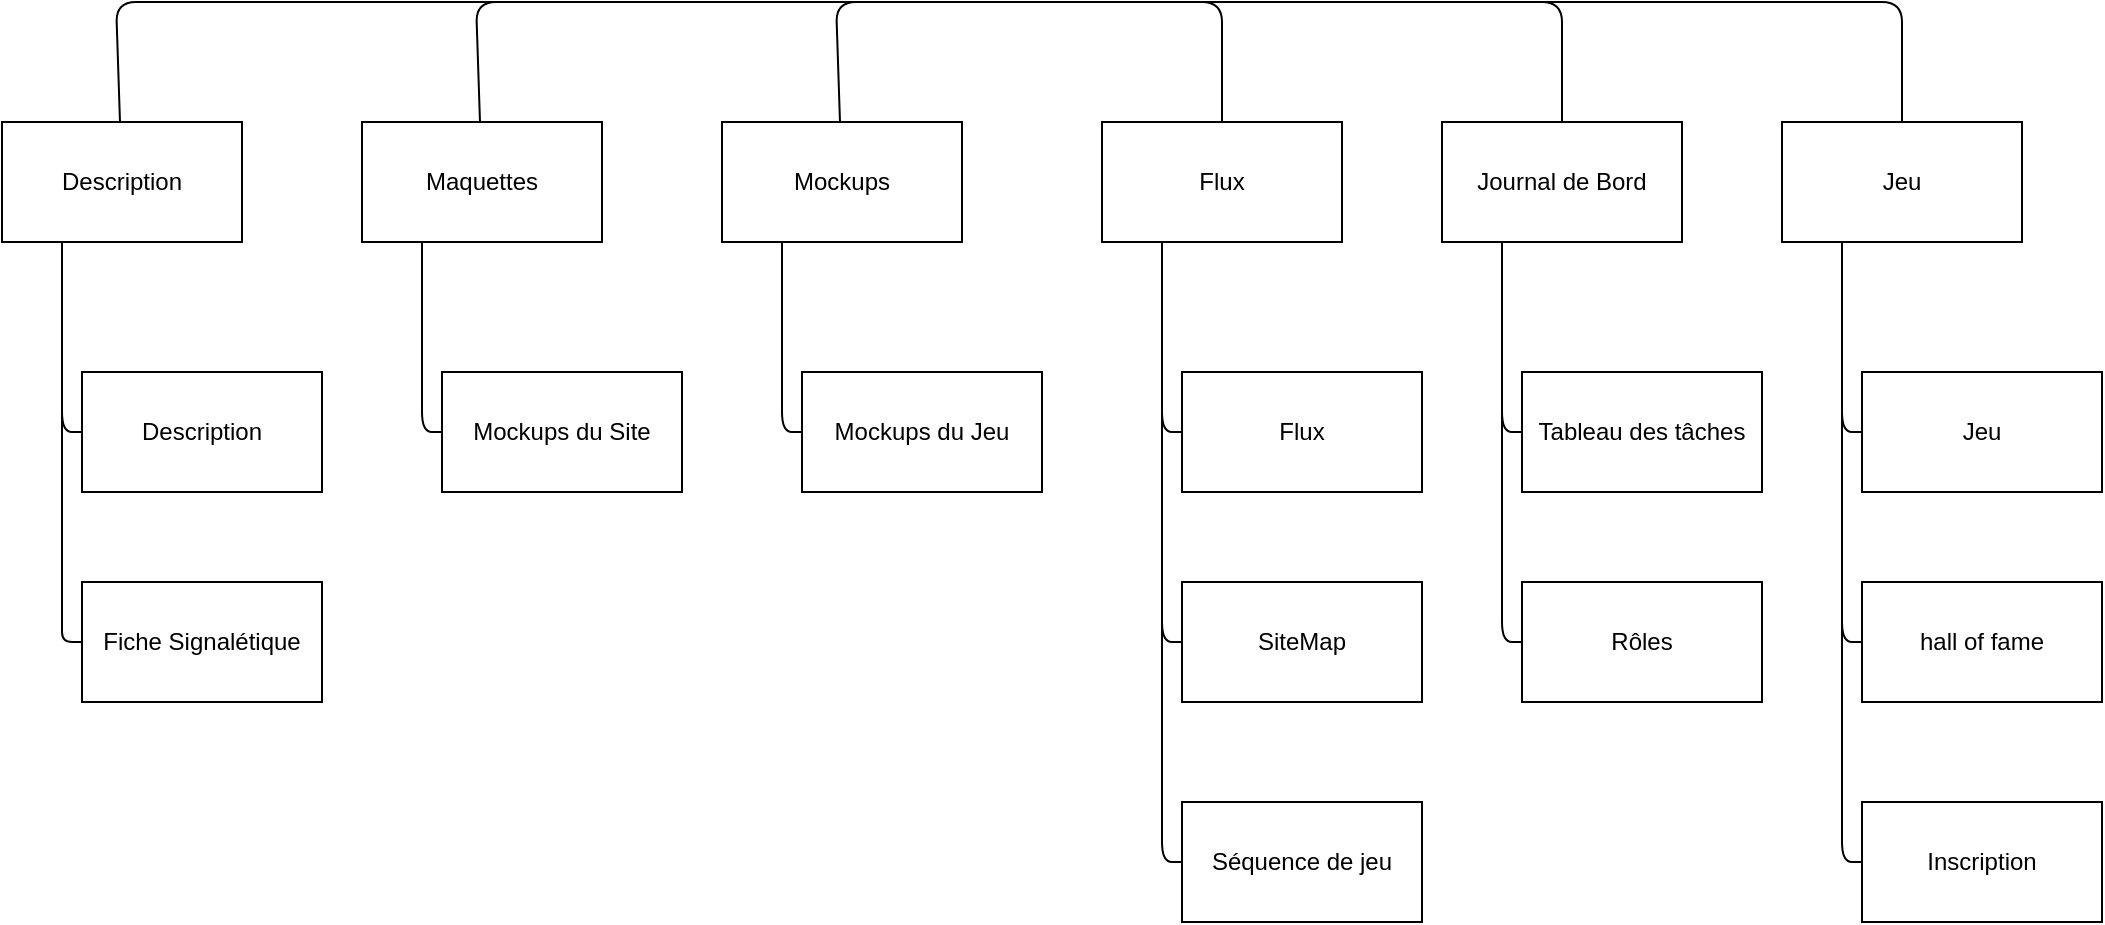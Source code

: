 <mxfile version="14.5.8" type="device"><diagram name="Page-1" id="74e2e168-ea6b-b213-b513-2b3c1d86103e"><mxGraphModel dx="1422" dy="791" grid="1" gridSize="10" guides="1" tooltips="1" connect="1" arrows="1" fold="1" page="1" pageScale="1" pageWidth="1100" pageHeight="850" background="#ffffff" math="0" shadow="0"><root><mxCell id="0"/><mxCell id="1" parent="0"/><mxCell id="VojmbbrfX0HuQ1oh4jnL-3" value="Description" style="rounded=0;whiteSpace=wrap;html=1;" vertex="1" parent="1"><mxGeometry x="10" y="280" width="120" height="60" as="geometry"/></mxCell><mxCell id="VojmbbrfX0HuQ1oh4jnL-4" value="Maquettes" style="rounded=0;whiteSpace=wrap;html=1;" vertex="1" parent="1"><mxGeometry x="190" y="280" width="120" height="60" as="geometry"/></mxCell><mxCell id="VojmbbrfX0HuQ1oh4jnL-5" value="Mockups" style="rounded=0;whiteSpace=wrap;html=1;" vertex="1" parent="1"><mxGeometry x="370" y="280" width="120" height="60" as="geometry"/></mxCell><mxCell id="VojmbbrfX0HuQ1oh4jnL-6" value="Flux" style="rounded=0;whiteSpace=wrap;html=1;" vertex="1" parent="1"><mxGeometry x="560" y="280" width="120" height="60" as="geometry"/></mxCell><mxCell id="VojmbbrfX0HuQ1oh4jnL-7" value="Journal de Bord" style="rounded=0;whiteSpace=wrap;html=1;" vertex="1" parent="1"><mxGeometry x="730" y="280" width="120" height="60" as="geometry"/></mxCell><mxCell id="VojmbbrfX0HuQ1oh4jnL-8" value="Jeu" style="rounded=0;whiteSpace=wrap;html=1;" vertex="1" parent="1"><mxGeometry x="900" y="280" width="120" height="60" as="geometry"/></mxCell><mxCell id="VojmbbrfX0HuQ1oh4jnL-12" value="" style="endArrow=none;html=1;" edge="1" parent="1" source="VojmbbrfX0HuQ1oh4jnL-3" target="VojmbbrfX0HuQ1oh4jnL-8"><mxGeometry width="50" height="50" relative="1" as="geometry"><mxPoint x="470" y="440" as="sourcePoint"/><mxPoint x="520" y="390" as="targetPoint"/><Array as="points"><mxPoint x="67" y="220"/><mxPoint x="780" y="220"/><mxPoint x="960" y="220"/></Array></mxGeometry></mxCell><mxCell id="VojmbbrfX0HuQ1oh4jnL-13" value="" style="endArrow=none;html=1;" edge="1" parent="1" source="VojmbbrfX0HuQ1oh4jnL-4" target="VojmbbrfX0HuQ1oh4jnL-7"><mxGeometry width="50" height="50" relative="1" as="geometry"><mxPoint x="470" y="440" as="sourcePoint"/><mxPoint x="520" y="390" as="targetPoint"/><Array as="points"><mxPoint x="247" y="220"/><mxPoint x="790" y="220"/></Array></mxGeometry></mxCell><mxCell id="VojmbbrfX0HuQ1oh4jnL-14" value="" style="endArrow=none;html=1;" edge="1" parent="1" source="VojmbbrfX0HuQ1oh4jnL-5" target="VojmbbrfX0HuQ1oh4jnL-6"><mxGeometry width="50" height="50" relative="1" as="geometry"><mxPoint x="430" y="460" as="sourcePoint"/><mxPoint x="480" y="410" as="targetPoint"/><Array as="points"><mxPoint x="427" y="220"/><mxPoint x="620" y="220"/></Array></mxGeometry></mxCell><mxCell id="VojmbbrfX0HuQ1oh4jnL-15" value="Description" style="rounded=0;whiteSpace=wrap;html=1;" vertex="1" parent="1"><mxGeometry x="50" y="405" width="120" height="60" as="geometry"/></mxCell><mxCell id="VojmbbrfX0HuQ1oh4jnL-16" value="Fiche Signalétique" style="rounded=0;whiteSpace=wrap;html=1;" vertex="1" parent="1"><mxGeometry x="50" y="510" width="120" height="60" as="geometry"/></mxCell><mxCell id="VojmbbrfX0HuQ1oh4jnL-17" value="" style="endArrow=none;html=1;entryX=0.25;entryY=1;entryDx=0;entryDy=0;" edge="1" parent="1" source="VojmbbrfX0HuQ1oh4jnL-16" target="VojmbbrfX0HuQ1oh4jnL-3"><mxGeometry width="50" height="50" relative="1" as="geometry"><mxPoint x="200" y="500" as="sourcePoint"/><mxPoint x="250" y="450" as="targetPoint"/><Array as="points"><mxPoint x="40" y="540"/><mxPoint x="40" y="530"/></Array></mxGeometry></mxCell><mxCell id="VojmbbrfX0HuQ1oh4jnL-18" value="" style="endArrow=none;html=1;entryX=0;entryY=0.5;entryDx=0;entryDy=0;exitX=0.25;exitY=1;exitDx=0;exitDy=0;" edge="1" parent="1" source="VojmbbrfX0HuQ1oh4jnL-3" target="VojmbbrfX0HuQ1oh4jnL-15"><mxGeometry width="50" height="50" relative="1" as="geometry"><mxPoint x="210" y="500" as="sourcePoint"/><mxPoint x="260" y="450" as="targetPoint"/><Array as="points"><mxPoint x="40" y="435"/></Array></mxGeometry></mxCell><mxCell id="VojmbbrfX0HuQ1oh4jnL-19" value="Mockups du Site" style="rounded=0;whiteSpace=wrap;html=1;" vertex="1" parent="1"><mxGeometry x="230" y="405" width="120" height="60" as="geometry"/></mxCell><mxCell id="VojmbbrfX0HuQ1oh4jnL-20" value="" style="endArrow=none;html=1;entryX=0.25;entryY=1;entryDx=0;entryDy=0;exitX=0;exitY=0.5;exitDx=0;exitDy=0;" edge="1" parent="1" source="VojmbbrfX0HuQ1oh4jnL-19" target="VojmbbrfX0HuQ1oh4jnL-4"><mxGeometry width="50" height="50" relative="1" as="geometry"><mxPoint x="290" y="500" as="sourcePoint"/><mxPoint x="340" y="450" as="targetPoint"/><Array as="points"><mxPoint x="220" y="435"/></Array></mxGeometry></mxCell><mxCell id="VojmbbrfX0HuQ1oh4jnL-21" value="Mockups du Jeu" style="rounded=0;whiteSpace=wrap;html=1;" vertex="1" parent="1"><mxGeometry x="410" y="405" width="120" height="60" as="geometry"/></mxCell><mxCell id="VojmbbrfX0HuQ1oh4jnL-22" value="" style="endArrow=none;html=1;entryX=0.25;entryY=1;entryDx=0;entryDy=0;exitX=0;exitY=0.5;exitDx=0;exitDy=0;" edge="1" parent="1" source="VojmbbrfX0HuQ1oh4jnL-21" target="VojmbbrfX0HuQ1oh4jnL-5"><mxGeometry width="50" height="50" relative="1" as="geometry"><mxPoint x="300" y="520" as="sourcePoint"/><mxPoint x="350" y="470" as="targetPoint"/><Array as="points"><mxPoint x="400" y="435"/></Array></mxGeometry></mxCell><mxCell id="VojmbbrfX0HuQ1oh4jnL-23" value="Flux" style="rounded=0;whiteSpace=wrap;html=1;" vertex="1" parent="1"><mxGeometry x="600" y="405" width="120" height="60" as="geometry"/></mxCell><mxCell id="VojmbbrfX0HuQ1oh4jnL-24" value="" style="endArrow=none;html=1;entryX=0.25;entryY=1;entryDx=0;entryDy=0;exitX=0;exitY=0.5;exitDx=0;exitDy=0;" edge="1" parent="1" source="VojmbbrfX0HuQ1oh4jnL-23" target="VojmbbrfX0HuQ1oh4jnL-6"><mxGeometry width="50" height="50" relative="1" as="geometry"><mxPoint x="590" y="580" as="sourcePoint"/><mxPoint x="640" y="530" as="targetPoint"/><Array as="points"><mxPoint x="590" y="435"/></Array></mxGeometry></mxCell><mxCell id="VojmbbrfX0HuQ1oh4jnL-25" value="Séquence de jeu" style="rounded=0;whiteSpace=wrap;html=1;" vertex="1" parent="1"><mxGeometry x="600" y="620" width="120" height="60" as="geometry"/></mxCell><mxCell id="VojmbbrfX0HuQ1oh4jnL-26" value="SiteMap" style="rounded=0;whiteSpace=wrap;html=1;" vertex="1" parent="1"><mxGeometry x="600" y="510" width="120" height="60" as="geometry"/></mxCell><mxCell id="VojmbbrfX0HuQ1oh4jnL-27" value="" style="endArrow=none;html=1;entryX=0.25;entryY=1;entryDx=0;entryDy=0;exitX=0;exitY=0.5;exitDx=0;exitDy=0;" edge="1" parent="1" source="VojmbbrfX0HuQ1oh4jnL-25" target="VojmbbrfX0HuQ1oh4jnL-6"><mxGeometry width="50" height="50" relative="1" as="geometry"><mxPoint x="520" y="450" as="sourcePoint"/><mxPoint x="570" y="400" as="targetPoint"/><Array as="points"><mxPoint x="590" y="650"/></Array></mxGeometry></mxCell><mxCell id="VojmbbrfX0HuQ1oh4jnL-32" value="" style="endArrow=none;html=1;entryX=0.25;entryY=1;entryDx=0;entryDy=0;exitX=0;exitY=0.5;exitDx=0;exitDy=0;" edge="1" parent="1" source="VojmbbrfX0HuQ1oh4jnL-26" target="VojmbbrfX0HuQ1oh4jnL-6"><mxGeometry width="50" height="50" relative="1" as="geometry"><mxPoint x="520" y="450" as="sourcePoint"/><mxPoint x="570" y="400" as="targetPoint"/><Array as="points"><mxPoint x="590" y="540"/></Array></mxGeometry></mxCell><mxCell id="VojmbbrfX0HuQ1oh4jnL-33" value="Tableau des tâches" style="rounded=0;whiteSpace=wrap;html=1;" vertex="1" parent="1"><mxGeometry x="770" y="405" width="120" height="60" as="geometry"/></mxCell><mxCell id="VojmbbrfX0HuQ1oh4jnL-34" value="Rôles" style="rounded=0;whiteSpace=wrap;html=1;" vertex="1" parent="1"><mxGeometry x="770" y="510" width="120" height="60" as="geometry"/></mxCell><mxCell id="VojmbbrfX0HuQ1oh4jnL-35" value="" style="endArrow=none;html=1;entryX=0.25;entryY=1;entryDx=0;entryDy=0;exitX=0;exitY=0.5;exitDx=0;exitDy=0;" edge="1" parent="1" source="VojmbbrfX0HuQ1oh4jnL-34" target="VojmbbrfX0HuQ1oh4jnL-7"><mxGeometry width="50" height="50" relative="1" as="geometry"><mxPoint x="390" y="670" as="sourcePoint"/><mxPoint x="440" y="620" as="targetPoint"/><Array as="points"><mxPoint x="760" y="540"/></Array></mxGeometry></mxCell><mxCell id="VojmbbrfX0HuQ1oh4jnL-36" value="" style="endArrow=none;html=1;entryX=0.25;entryY=1;entryDx=0;entryDy=0;exitX=0;exitY=0.5;exitDx=0;exitDy=0;" edge="1" parent="1" source="VojmbbrfX0HuQ1oh4jnL-33" target="VojmbbrfX0HuQ1oh4jnL-7"><mxGeometry width="50" height="50" relative="1" as="geometry"><mxPoint x="330" y="630" as="sourcePoint"/><mxPoint x="380" y="580" as="targetPoint"/><Array as="points"><mxPoint x="760" y="435"/></Array></mxGeometry></mxCell><mxCell id="VojmbbrfX0HuQ1oh4jnL-37" value="Jeu" style="rounded=0;whiteSpace=wrap;html=1;" vertex="1" parent="1"><mxGeometry x="940" y="405" width="120" height="60" as="geometry"/></mxCell><mxCell id="VojmbbrfX0HuQ1oh4jnL-38" value="" style="endArrow=none;html=1;entryX=0.25;entryY=1;entryDx=0;entryDy=0;exitX=0;exitY=0.5;exitDx=0;exitDy=0;" edge="1" parent="1" source="VojmbbrfX0HuQ1oh4jnL-37" target="VojmbbrfX0HuQ1oh4jnL-8"><mxGeometry width="50" height="50" relative="1" as="geometry"><mxPoint x="600" y="390" as="sourcePoint"/><mxPoint x="650" y="340" as="targetPoint"/><Array as="points"><mxPoint x="930" y="435"/></Array></mxGeometry></mxCell><mxCell id="VojmbbrfX0HuQ1oh4jnL-39" value="hall of fame" style="rounded=0;whiteSpace=wrap;html=1;" vertex="1" parent="1"><mxGeometry x="940" y="510" width="120" height="60" as="geometry"/></mxCell><mxCell id="VojmbbrfX0HuQ1oh4jnL-40" value="" style="endArrow=none;html=1;entryX=0.25;entryY=1;entryDx=0;entryDy=0;exitX=0;exitY=0.5;exitDx=0;exitDy=0;" edge="1" parent="1" source="VojmbbrfX0HuQ1oh4jnL-39" target="VojmbbrfX0HuQ1oh4jnL-8"><mxGeometry width="50" height="50" relative="1" as="geometry"><mxPoint x="890" y="690" as="sourcePoint"/><mxPoint x="940" y="640" as="targetPoint"/><Array as="points"><mxPoint x="930" y="540"/></Array></mxGeometry></mxCell><mxCell id="VojmbbrfX0HuQ1oh4jnL-41" value="Inscription" style="rounded=0;whiteSpace=wrap;html=1;" vertex="1" parent="1"><mxGeometry x="940" y="620" width="120" height="60" as="geometry"/></mxCell><mxCell id="VojmbbrfX0HuQ1oh4jnL-42" value="" style="endArrow=none;html=1;entryX=0.25;entryY=1;entryDx=0;entryDy=0;exitX=0;exitY=0.5;exitDx=0;exitDy=0;" edge="1" parent="1" source="VojmbbrfX0HuQ1oh4jnL-41" target="VojmbbrfX0HuQ1oh4jnL-8"><mxGeometry width="50" height="50" relative="1" as="geometry"><mxPoint x="830" y="680" as="sourcePoint"/><mxPoint x="880" y="630" as="targetPoint"/><Array as="points"><mxPoint x="930" y="650"/></Array></mxGeometry></mxCell></root></mxGraphModel></diagram></mxfile>